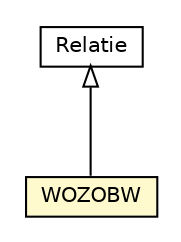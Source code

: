 #!/usr/local/bin/dot
#
# Class diagram 
# Generated by UMLGraph version R5_6-24-gf6e263 (http://www.umlgraph.org/)
#

digraph G {
	edge [fontname="Helvetica",fontsize=10,labelfontname="Helvetica",labelfontsize=10];
	node [fontname="Helvetica",fontsize=10,shape=plaintext];
	nodesep=0.25;
	ranksep=0.5;
	// nl.egem.stuf.sector.bg._0204.WOZAntwoord.WOZOBW
	c242554 [label=<<table title="nl.egem.stuf.sector.bg._0204.WOZAntwoord.WOZOBW" border="0" cellborder="1" cellspacing="0" cellpadding="2" port="p" bgcolor="lemonChiffon" href="./WOZAntwoord.WOZOBW.html">
		<tr><td><table border="0" cellspacing="0" cellpadding="1">
<tr><td align="center" balign="center"> WOZOBW </td></tr>
		</table></td></tr>
		</table>>, URL="./WOZAntwoord.WOZOBW.html", fontname="Helvetica", fontcolor="black", fontsize=10.0];
	// nl.egem.stuf.sector.bg._0204.Relatie
	c242706 [label=<<table title="nl.egem.stuf.sector.bg._0204.Relatie" border="0" cellborder="1" cellspacing="0" cellpadding="2" port="p" href="./Relatie.html">
		<tr><td><table border="0" cellspacing="0" cellpadding="1">
<tr><td align="center" balign="center"> Relatie </td></tr>
		</table></td></tr>
		</table>>, URL="./Relatie.html", fontname="Helvetica", fontcolor="black", fontsize=10.0];
	//nl.egem.stuf.sector.bg._0204.WOZAntwoord.WOZOBW extends nl.egem.stuf.sector.bg._0204.Relatie
	c242706:p -> c242554:p [dir=back,arrowtail=empty];
}

